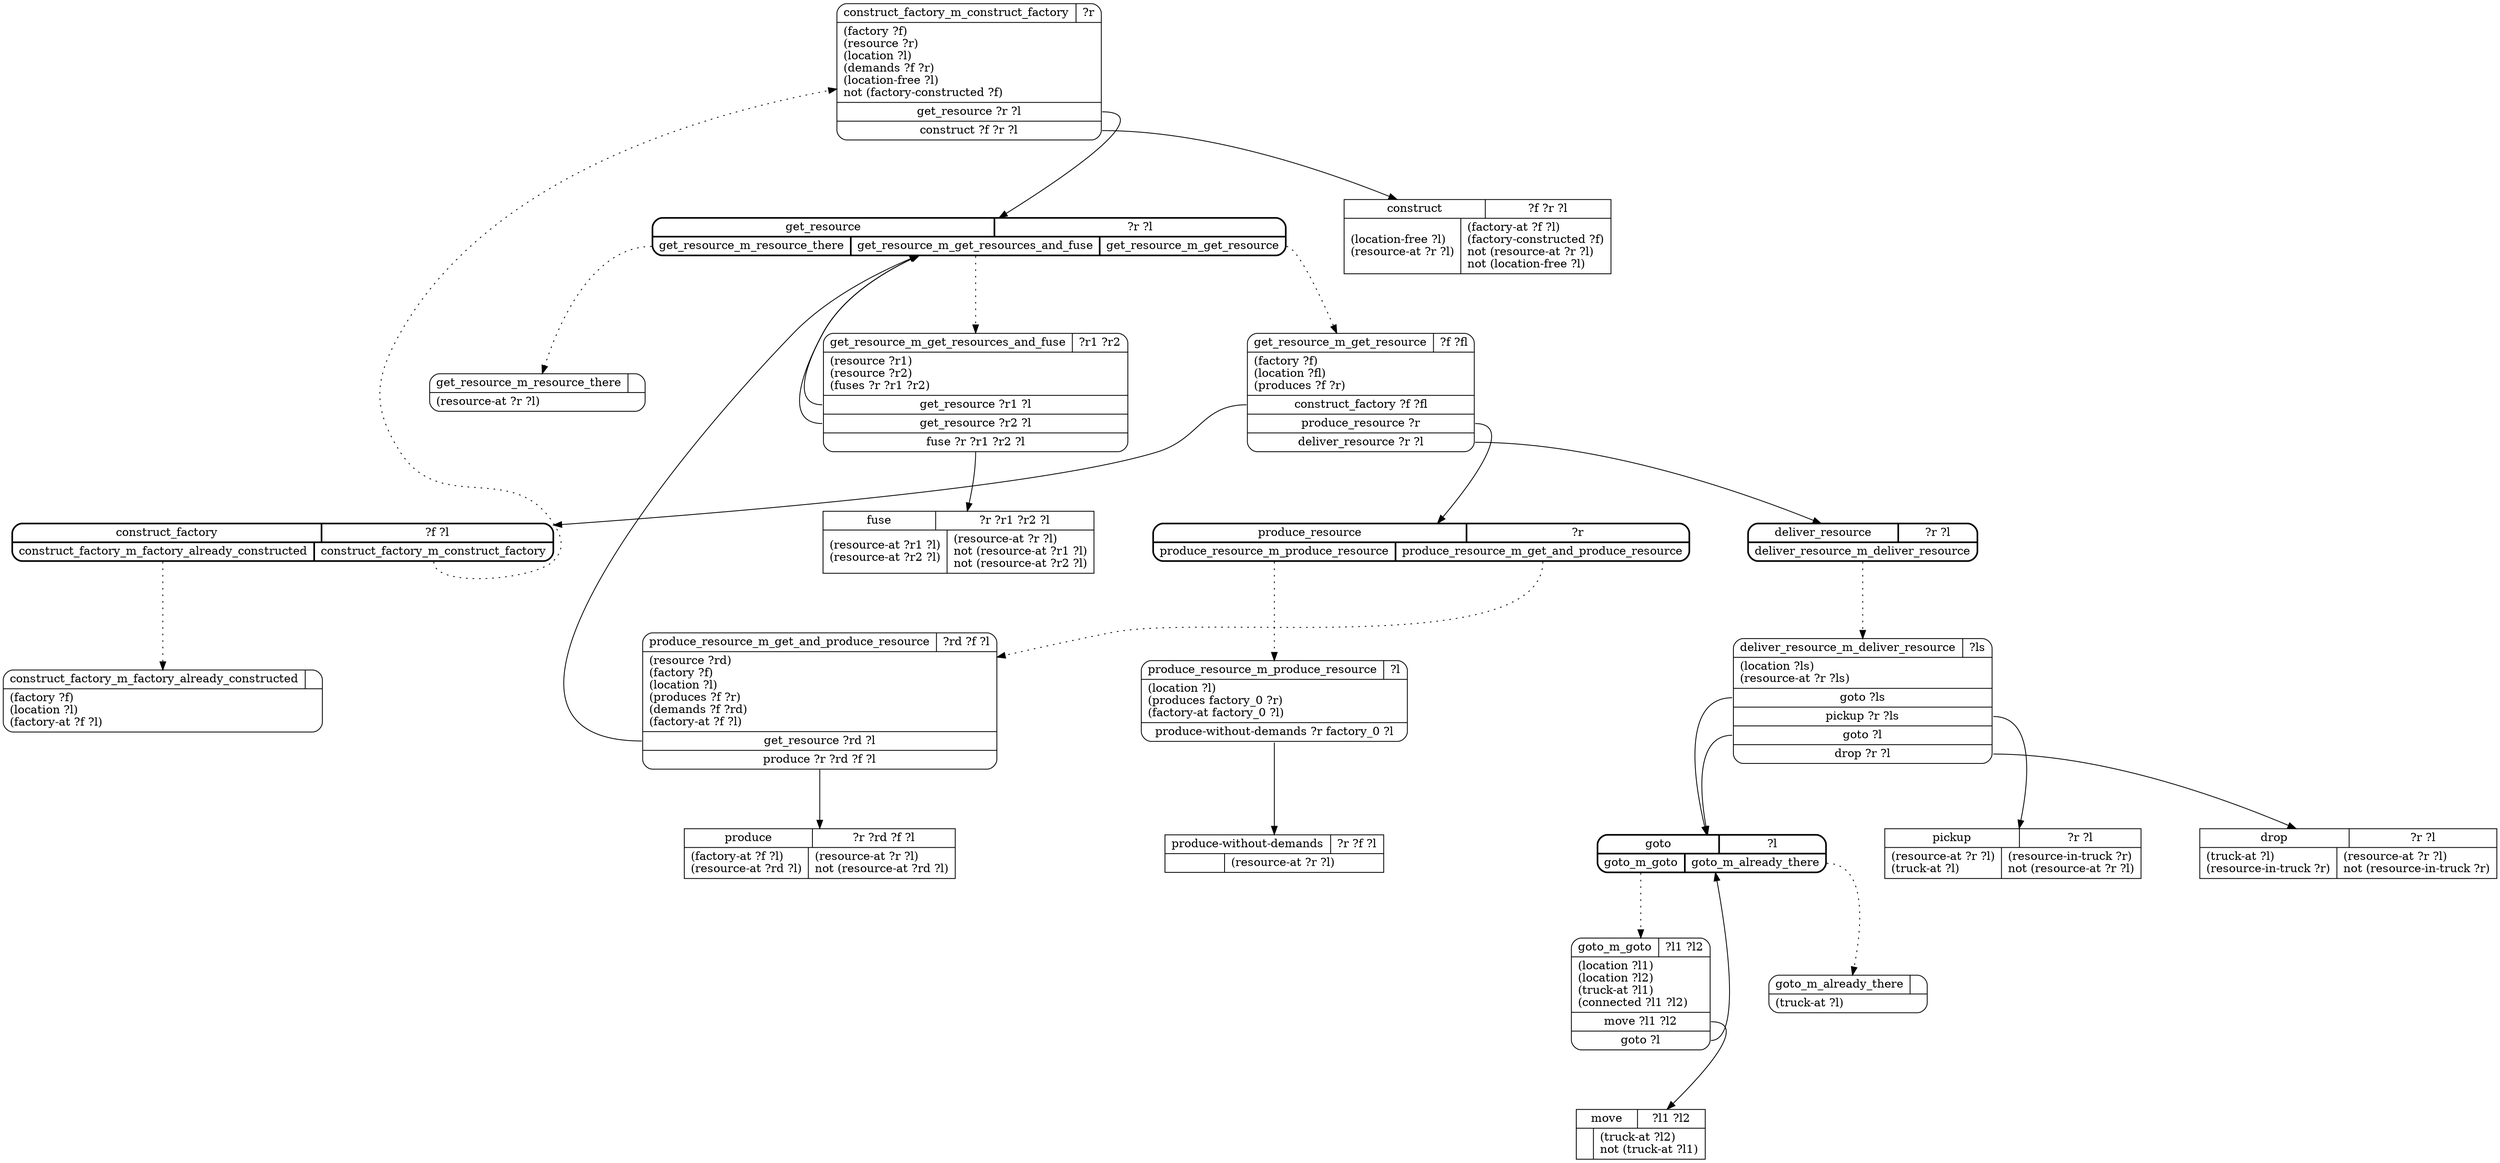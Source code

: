 // Generated by Hype
digraph "factories" {
  nodesep=1
  ranksep=1
  // Operators
  node [shape=record]
  "construct" [
    label="{{\N|?f ?r ?l}|{(location-free ?l)\l(resource-at ?r ?l)\l|(factory-at ?f ?l)\l(factory-constructed ?f)\lnot (resource-at ?r ?l)\lnot (location-free ?l)\l}}"
  ]
  "fuse" [
    label="{{\N|?r ?r1 ?r2 ?l}|{(resource-at ?r1 ?l)\l(resource-at ?r2 ?l)\l|(resource-at ?r ?l)\lnot (resource-at ?r1 ?l)\lnot (resource-at ?r2 ?l)\l}}"
  ]
  "produce-without-demands" [
    label="{{\N|?r ?f ?l}|{|(resource-at ?r ?l)\l}}"
  ]
  "produce" [
    label="{{\N|?r ?rd ?f ?l}|{(factory-at ?f ?l)\l(resource-at ?rd ?l)\l|(resource-at ?r ?l)\lnot (resource-at ?rd ?l)\l}}"
  ]
  "pickup" [
    label="{{\N|?r ?l}|{(resource-at ?r ?l)\l(truck-at ?l)\l|(resource-in-truck ?r)\lnot (resource-at ?r ?l)\l}}"
  ]
  "drop" [
    label="{{\N|?r ?l}|{(truck-at ?l)\l(resource-in-truck ?r)\l|(resource-at ?r ?l)\lnot (resource-in-truck ?r)\l}}"
  ]
  "move" [
    label="{{\N|?l1 ?l2}|{|(truck-at ?l2)\lnot (truck-at ?l1)\l}}"
  ]
  // Methods
  node [shape=Mrecord]
  "construct_factory" [
    style=bold
    label="{{\N|?f ?l}|{<0>construct_factory_m_factory_already_constructed|<1>construct_factory_m_construct_factory}}"
  ]
  "construct_factory_m_factory_already_constructed" [
    label="{{\N|}|(factory ?f)\l(location ?l)\l(factory-at ?f ?l)\l}"
  ]
  "construct_factory":0 -> "construct_factory_m_factory_already_constructed" [style=dotted]
  "construct_factory_m_construct_factory" [
    label="{{\N|?r}|(factory ?f)\l(resource ?r)\l(location ?l)\l(demands ?f ?r)\l(location-free ?l)\lnot (factory-constructed ?f)\l|<0>get_resource ?r ?l|<1>construct ?f ?r ?l}"
  ]
  "construct_factory":1 -> "construct_factory_m_construct_factory" [style=dotted]
  "construct_factory_m_construct_factory":0 -> "get_resource"
  "construct_factory_m_construct_factory":1 -> "construct"
  "get_resource" [
    style=bold
    label="{{\N|?r ?l}|{<0>get_resource_m_resource_there|<1>get_resource_m_get_resources_and_fuse|<2>get_resource_m_get_resource}}"
  ]
  "get_resource_m_resource_there" [
    label="{{\N|}|(resource-at ?r ?l)\l}"
  ]
  "get_resource":0 -> "get_resource_m_resource_there" [style=dotted]
  "get_resource_m_get_resources_and_fuse" [
    label="{{\N|?r1 ?r2}|(resource ?r1)\l(resource ?r2)\l(fuses ?r ?r1 ?r2)\l|<0>get_resource ?r1 ?l|<1>get_resource ?r2 ?l|<2>fuse ?r ?r1 ?r2 ?l}"
  ]
  "get_resource":1 -> "get_resource_m_get_resources_and_fuse" [style=dotted]
  "get_resource_m_get_resources_and_fuse":0 -> "get_resource"
  "get_resource_m_get_resources_and_fuse":1 -> "get_resource"
  "get_resource_m_get_resources_and_fuse":2 -> "fuse"
  "get_resource_m_get_resource" [
    label="{{\N|?f ?fl}|(factory ?f)\l(location ?fl)\l(produces ?f ?r)\l|<0>construct_factory ?f ?fl|<1>produce_resource ?r|<2>deliver_resource ?r ?l}"
  ]
  "get_resource":2 -> "get_resource_m_get_resource" [style=dotted]
  "get_resource_m_get_resource":0 -> "construct_factory"
  "get_resource_m_get_resource":1 -> "produce_resource"
  "get_resource_m_get_resource":2 -> "deliver_resource"
  "produce_resource" [
    style=bold
    label="{{\N|?r}|{<0>produce_resource_m_produce_resource|<1>produce_resource_m_get_and_produce_resource}}"
  ]
  "produce_resource_m_produce_resource" [
    label="{{\N|?l}|(location ?l)\l(produces factory_0 ?r)\l(factory-at factory_0 ?l)\l|<0>produce-without-demands ?r factory_0 ?l}"
  ]
  "produce_resource":0 -> "produce_resource_m_produce_resource" [style=dotted]
  "produce_resource_m_produce_resource":0 -> "produce-without-demands"
  "produce_resource_m_get_and_produce_resource" [
    label="{{\N|?rd ?f ?l}|(resource ?rd)\l(factory ?f)\l(location ?l)\l(produces ?f ?r)\l(demands ?f ?rd)\l(factory-at ?f ?l)\l|<0>get_resource ?rd ?l|<1>produce ?r ?rd ?f ?l}"
  ]
  "produce_resource":1 -> "produce_resource_m_get_and_produce_resource" [style=dotted]
  "produce_resource_m_get_and_produce_resource":0 -> "get_resource"
  "produce_resource_m_get_and_produce_resource":1 -> "produce"
  "deliver_resource" [
    style=bold
    label="{{\N|?r ?l}|{<0>deliver_resource_m_deliver_resource}}"
  ]
  "deliver_resource_m_deliver_resource" [
    label="{{\N|?ls}|(location ?ls)\l(resource-at ?r ?ls)\l|<0>goto ?ls|<1>pickup ?r ?ls|<2>goto ?l|<3>drop ?r ?l}"
  ]
  "deliver_resource":0 -> "deliver_resource_m_deliver_resource" [style=dotted]
  "deliver_resource_m_deliver_resource":0 -> "goto"
  "deliver_resource_m_deliver_resource":1 -> "pickup"
  "deliver_resource_m_deliver_resource":2 -> "goto"
  "deliver_resource_m_deliver_resource":3 -> "drop"
  "goto" [
    style=bold
    label="{{\N|?l}|{<0>goto_m_goto|<1>goto_m_already_there}}"
  ]
  "goto_m_goto" [
    label="{{\N|?l1 ?l2}|(location ?l1)\l(location ?l2)\l(truck-at ?l1)\l(connected ?l1 ?l2)\l|<0>move ?l1 ?l2|<1>goto ?l}"
  ]
  "goto":0 -> "goto_m_goto" [style=dotted]
  "goto_m_goto":0 -> "move"
  "goto_m_goto":1 -> "goto"
  "goto_m_already_there" [
    label="{{\N|}|(truck-at ?l)\l}"
  ]
  "goto":1 -> "goto_m_already_there" [style=dotted]
}